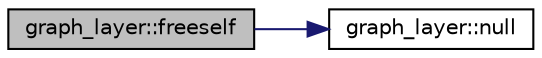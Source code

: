 digraph "graph_layer::freeself"
{
  edge [fontname="Helvetica",fontsize="10",labelfontname="Helvetica",labelfontsize="10"];
  node [fontname="Helvetica",fontsize="10",shape=record];
  rankdir="LR";
  Node7 [label="graph_layer::freeself",height=0.2,width=0.4,color="black", fillcolor="grey75", style="filled", fontcolor="black"];
  Node7 -> Node8 [color="midnightblue",fontsize="10",style="solid",fontname="Helvetica"];
  Node8 [label="graph_layer::null",height=0.2,width=0.4,color="black", fillcolor="white", style="filled",URL="$de/d87/classgraph__layer.html#acf0da08ee035ec4e75d754b9169700f2"];
}
